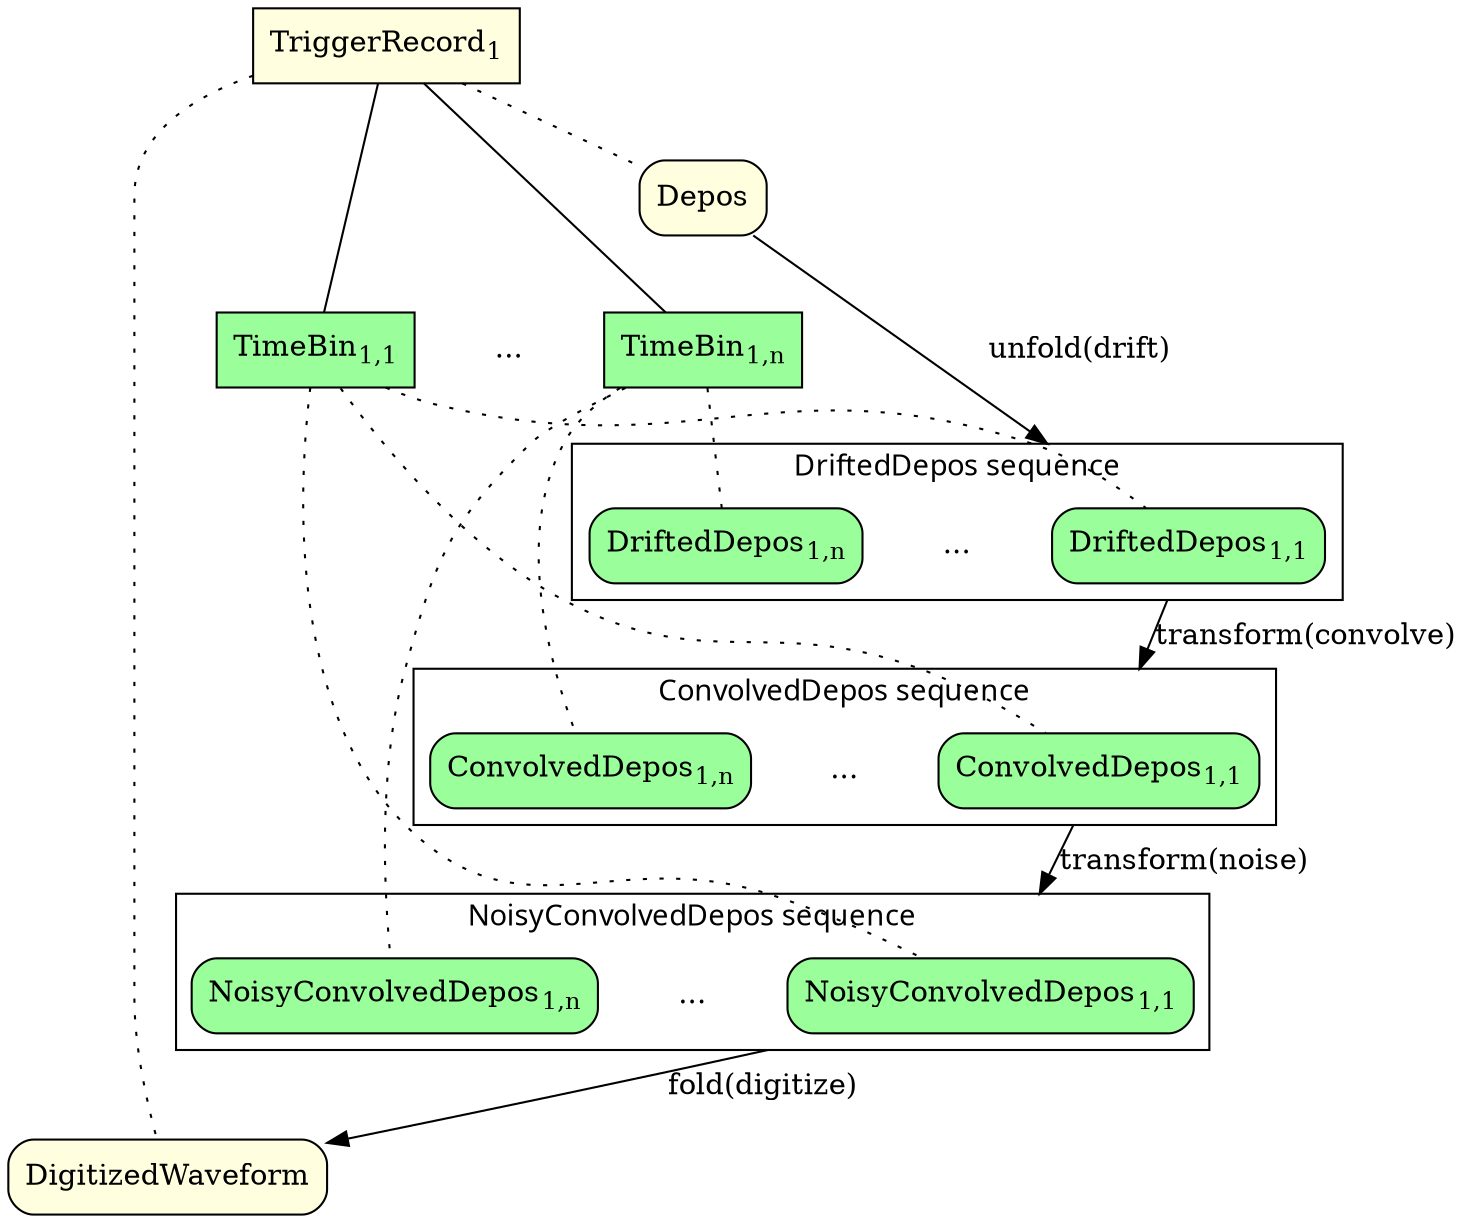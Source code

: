 digraph g {
 fontname="sans-serif";
 compound=true;

 # All data product sets are in rectangular nodes
 node [shape=box, style=filled];
 tr1 [label=<TriggerRecord<sub>1</sub>>, fillcolor=lightyellow];

 subgraph cluster_tb{
  peripheries=0
  tb1 [label=<TimeBin<sub>1,1</sub>>, fillcolor=palegreen1];
  tbdots [label="...", shape=plaintext, style=rounded, margin=0]
  tb2 [label=<TimeBin<sub>1,n</sub>>, fillcolor=palegreen1];
 }

 # Data product sets are connected with data products by solid lines.
 edge [style=solid, arrowhead=none];
 tr1 -> tb1;
 tr1 -> tb2;


 # All data products are in rounded rectangle nodes
 node [shape=box, style="filled,rounded"]

 # TR-level products are yellow
 node [fillcolor=lightyellow]
 depos [label=Depos]
 dw [label=DigitizedWaveform];

 depos -> tb2 [style=invis]

 # TB-level products are palegreen1
 node [fillcolor=palegreen1]

  subgraph cluster_unfold {
   label="DriftedDepos sequence";
   dd1 [label=<DriftedDepos<sub>1,1</sub>>];
   ddots [label="...", shape=plaintext, style=rounded, margin=0]
   ddn [label=<DriftedDepos<sub>1,n</sub>>];
 }

  subgraph cluster_conv {
    label="ConvolvedDepos sequence";
    cd1 [label=<ConvolvedDepos<sub>1,1</sub>>];
    cdots [label="...", shape=plaintext, style=rounded, margin=0]
    cdn [label=<ConvolvedDepos<sub>1,n</sub>>];
  }

 subgraph cluster_noise {
   label="NoisyConvolvedDepos sequence";
   ncd1 [label=<NoisyConvolvedDepos<sub>1,1</sub>>];
   ndots [label="...", shape=plaintext, style=rounded, margin=0]
   ncdn [label=<NoisyConvolvedDepos<sub>1,n</sub>>];
 }

 # Data products are connected with data product sets by dotted lines.
 edge [style=dotted, arrowhead=none];
 tr1 -> depos;
 tb1 -> dd1;
 tb2 -> ddn;
 tb1 -> cd1;
 tb2 -> cdn;
 tb1 -> ncd1;
 tb2 -> ncdn;
 tr1 -> dw;

 # Algorithms creating data products are indicated by arrows with solid lines.
 edge [style=solid, arrowhead=normal];
 depos -> dd1 [label="unfold(drift)", lhead=cluster_unfold];
 dd1 -> cd1 [label="transform(convolve)", ltail=cluster_unfold, lhead=cluster_conv];
 cd1 -> ncd1 [label="transform(noise)", ltail=cluster_conv, lhead=cluster_noise];
 ncd1 -> dw [label="fold(digitize)", ltail=cluster_noise];
}
